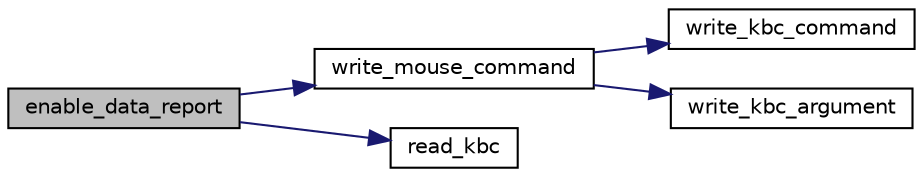 digraph "enable_data_report"
{
 // INTERACTIVE_SVG=YES
 // LATEX_PDF_SIZE
  bgcolor="transparent";
  edge [fontname="Helvetica",fontsize="10",labelfontname="Helvetica",labelfontsize="10"];
  node [fontname="Helvetica",fontsize="10",shape=record];
  rankdir="LR";
  Node5 [label="enable_data_report",height=0.2,width=0.4,color="black", fillcolor="grey75", style="filled", fontcolor="black",tooltip="Enables Data report."];
  Node5 -> Node6 [color="midnightblue",fontsize="10",style="solid",fontname="Helvetica"];
  Node6 [label="write_mouse_command",height=0.2,width=0.4,color="black",URL="$group__mouse.html#ga26d0989b9acaa8dea02b2f0639916c0e",tooltip="makes a mouse kernel call"];
  Node6 -> Node7 [color="midnightblue",fontsize="10",style="solid",fontname="Helvetica"];
  Node7 [label="write_kbc_command",height=0.2,width=0.4,color="black",URL="$group__mouse.html#gac193b39c229dcec39b0d82bb9f242574",tooltip="makes a kbd kernel call"];
  Node6 -> Node8 [color="midnightblue",fontsize="10",style="solid",fontname="Helvetica"];
  Node8 [label="write_kbc_argument",height=0.2,width=0.4,color="black",URL="$group__mouse.html#gaa581647856759c0789e39e87beb056c0",tooltip=" "];
  Node5 -> Node9 [color="midnightblue",fontsize="10",style="solid",fontname="Helvetica"];
  Node9 [label="read_kbc",height=0.2,width=0.4,color="black",URL="$group__mouse.html#gad82d7239d54c89cbccd5c7e8f742973d",tooltip="Read from the kbc buffer."];
}
